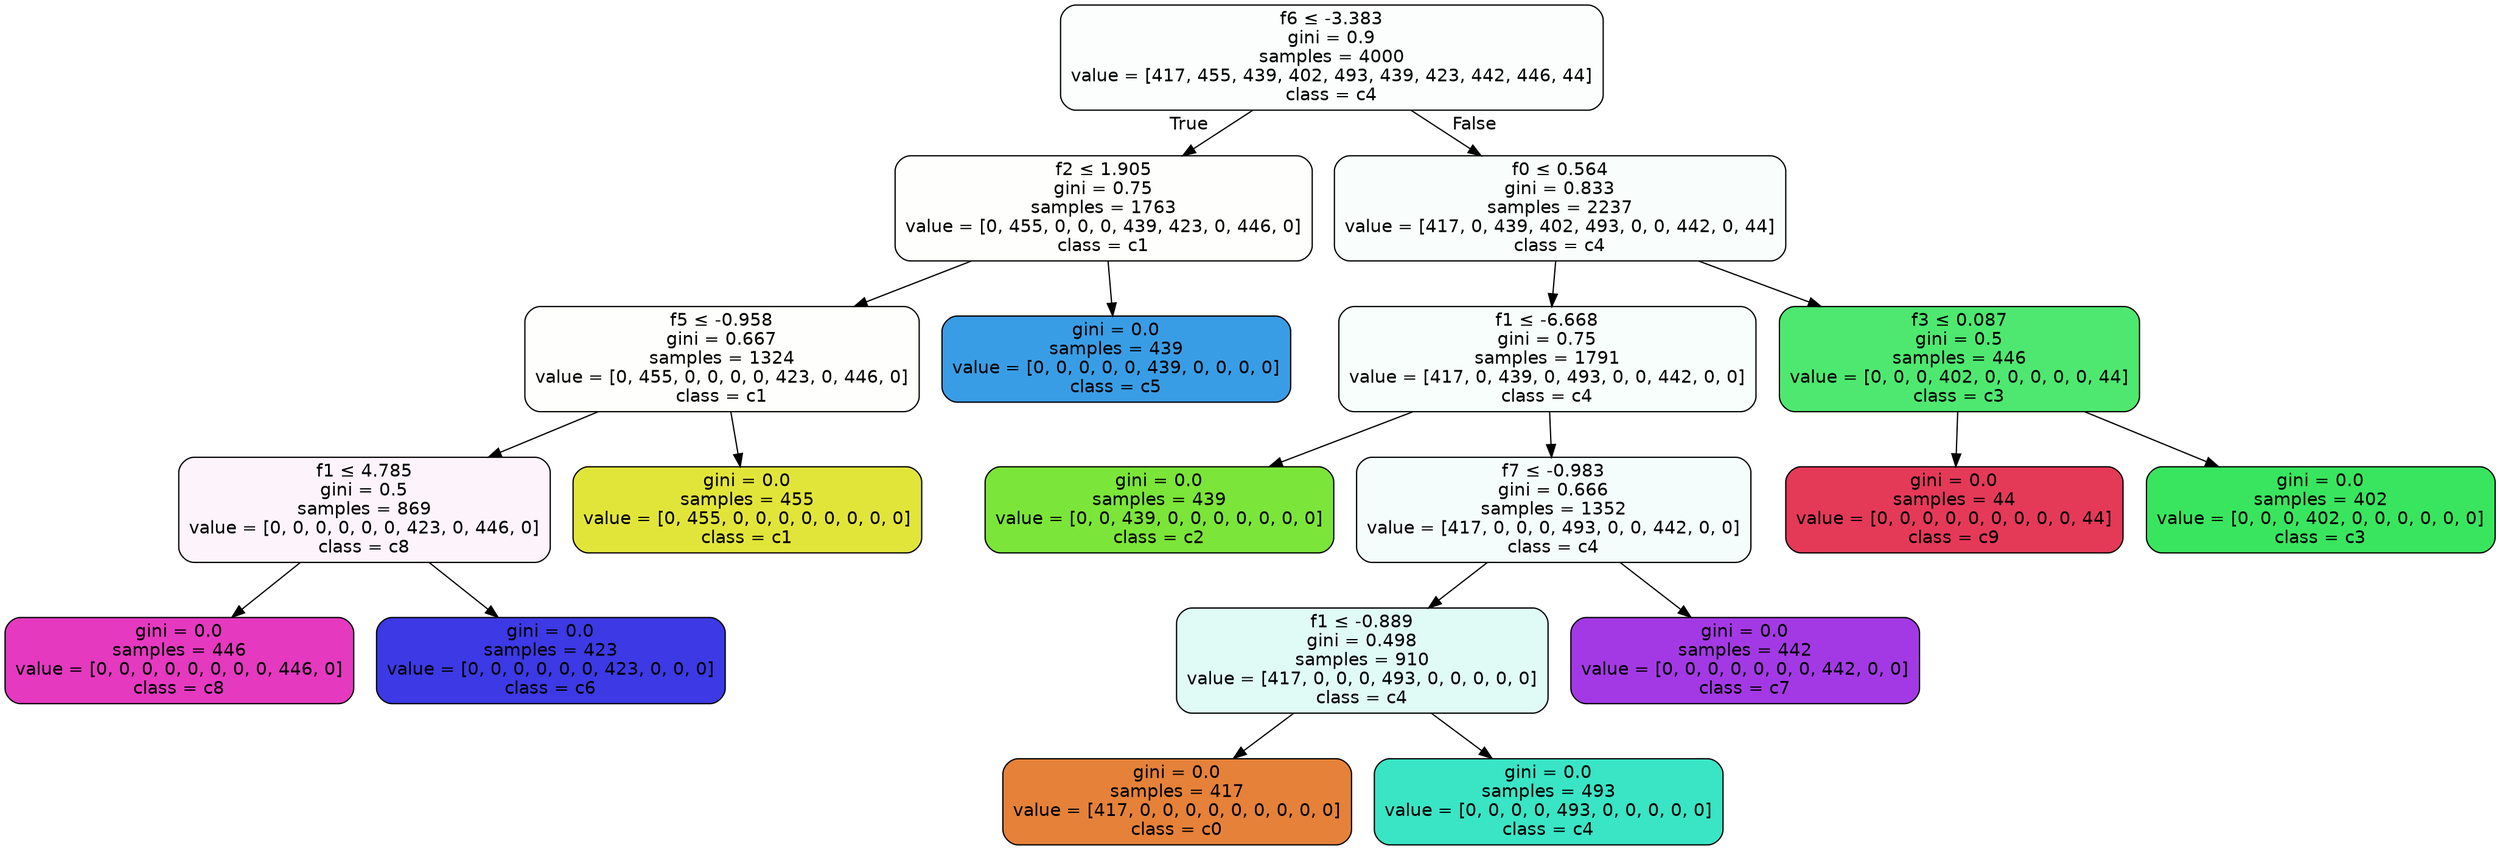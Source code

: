 digraph Tree {
node [shape=box, style="filled, rounded", color="black", fontname=helvetica] ;
edge [fontname=helvetica] ;
0 [label=<f6 &le; -3.383<br/>gini = 0.9<br/>samples = 4000<br/>value = [417, 455, 439, 402, 493, 439, 423, 442, 446, 44]<br/>class = c4>, fillcolor="#39e5c503"] ;
1 [label=<f2 &le; 1.905<br/>gini = 0.75<br/>samples = 1763<br/>value = [0, 455, 0, 0, 0, 439, 423, 0, 446, 0]<br/>class = c1>, fillcolor="#e2e53902"] ;
0 -> 1 [labeldistance=2.5, labelangle=45, headlabel="True"] ;
2 [label=<f5 &le; -0.958<br/>gini = 0.667<br/>samples = 1324<br/>value = [0, 455, 0, 0, 0, 0, 423, 0, 446, 0]<br/>class = c1>, fillcolor="#e2e53903"] ;
1 -> 2 ;
3 [label=<f1 &le; 4.785<br/>gini = 0.5<br/>samples = 869<br/>value = [0, 0, 0, 0, 0, 0, 423, 0, 446, 0]<br/>class = c8>, fillcolor="#e539c00d"] ;
2 -> 3 ;
4 [label=<gini = 0.0<br/>samples = 446<br/>value = [0, 0, 0, 0, 0, 0, 0, 0, 446, 0]<br/>class = c8>, fillcolor="#e539c0ff"] ;
3 -> 4 ;
5 [label=<gini = 0.0<br/>samples = 423<br/>value = [0, 0, 0, 0, 0, 0, 423, 0, 0, 0]<br/>class = c6>, fillcolor="#3c39e5ff"] ;
3 -> 5 ;
6 [label=<gini = 0.0<br/>samples = 455<br/>value = [0, 455, 0, 0, 0, 0, 0, 0, 0, 0]<br/>class = c1>, fillcolor="#e2e539ff"] ;
2 -> 6 ;
7 [label=<gini = 0.0<br/>samples = 439<br/>value = [0, 0, 0, 0, 0, 439, 0, 0, 0, 0]<br/>class = c5>, fillcolor="#399de5ff"] ;
1 -> 7 ;
8 [label=<f0 &le; 0.564<br/>gini = 0.833<br/>samples = 2237<br/>value = [417, 0, 439, 402, 493, 0, 0, 442, 0, 44]<br/>class = c4>, fillcolor="#39e5c507"] ;
0 -> 8 [labeldistance=2.5, labelangle=-45, headlabel="False"] ;
9 [label=<f1 &le; -6.668<br/>gini = 0.75<br/>samples = 1791<br/>value = [417, 0, 439, 0, 493, 0, 0, 442, 0, 0]<br/>class = c4>, fillcolor="#39e5c50a"] ;
8 -> 9 ;
10 [label=<gini = 0.0<br/>samples = 439<br/>value = [0, 0, 439, 0, 0, 0, 0, 0, 0, 0]<br/>class = c2>, fillcolor="#7be539ff"] ;
9 -> 10 ;
11 [label=<f7 &le; -0.983<br/>gini = 0.666<br/>samples = 1352<br/>value = [417, 0, 0, 0, 493, 0, 0, 442, 0, 0]<br/>class = c4>, fillcolor="#39e5c50e"] ;
9 -> 11 ;
12 [label=<f1 &le; -0.889<br/>gini = 0.498<br/>samples = 910<br/>value = [417, 0, 0, 0, 493, 0, 0, 0, 0, 0]<br/>class = c4>, fillcolor="#39e5c527"] ;
11 -> 12 ;
13 [label=<gini = 0.0<br/>samples = 417<br/>value = [417, 0, 0, 0, 0, 0, 0, 0, 0, 0]<br/>class = c0>, fillcolor="#e58139ff"] ;
12 -> 13 ;
14 [label=<gini = 0.0<br/>samples = 493<br/>value = [0, 0, 0, 0, 493, 0, 0, 0, 0, 0]<br/>class = c4>, fillcolor="#39e5c5ff"] ;
12 -> 14 ;
15 [label=<gini = 0.0<br/>samples = 442<br/>value = [0, 0, 0, 0, 0, 0, 0, 442, 0, 0]<br/>class = c7>, fillcolor="#a339e5ff"] ;
11 -> 15 ;
16 [label=<f3 &le; 0.087<br/>gini = 0.5<br/>samples = 446<br/>value = [0, 0, 0, 402, 0, 0, 0, 0, 0, 44]<br/>class = c3>, fillcolor="#39e55ee3"] ;
8 -> 16 ;
17 [label=<gini = 0.0<br/>samples = 44<br/>value = [0, 0, 0, 0, 0, 0, 0, 0, 0, 44]<br/>class = c9>, fillcolor="#e53958ff"] ;
16 -> 17 ;
18 [label=<gini = 0.0<br/>samples = 402<br/>value = [0, 0, 0, 402, 0, 0, 0, 0, 0, 0]<br/>class = c3>, fillcolor="#39e55eff"] ;
16 -> 18 ;
}
